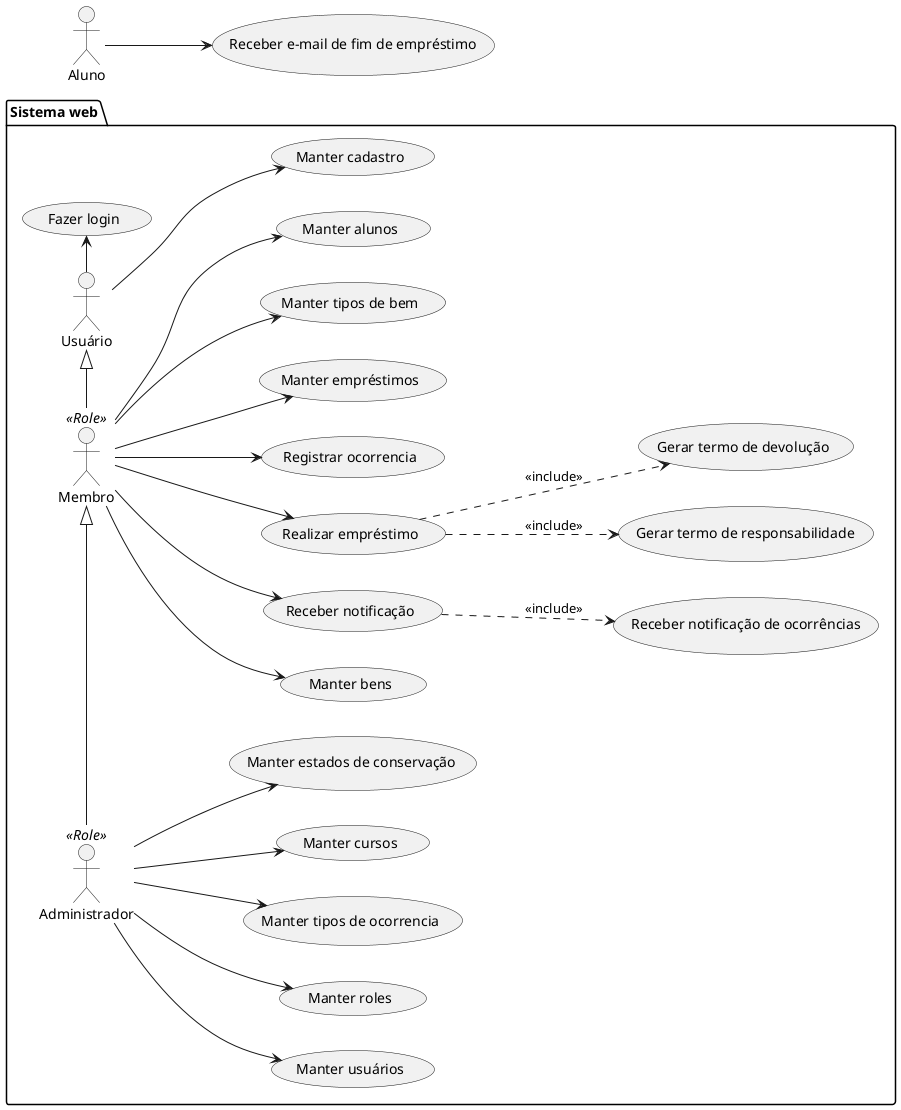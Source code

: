 @startuml usecases
  left to right direction

  package "Sistema web" {
    :Usuário: as user
    :Membro: as tec <<Role>>
    :Administrador: as admin <<Role>>

    /' Usuário '/
    user -r-> (Fazer login)
    user --> (Manter cadastro)

    /' Técnico '/
    "Manter bens" as (crudbens)
    "Receber notificação" as (notificacao)
    "Realizar empréstimo" as (emp)
    "Registrar ocorrencia" as (oco)
    tec -r-|> user
    tec --> (Manter empréstimos)
    tec --> crudbens
    tec --> notificacao
    tec --> oco
    tec --> emp
    tec --> (Manter tipos de bem)
    tec --> (Manter alunos)
    emp ..> (Gerar termo de responsabilidade) :<<include>>
    emp ..> (Gerar termo de devolução) :<<include>>

    notificacao ..> (Receber notificação de ocorrências) : <<include>>

    /' Administrador '/
    admin -|> tec
    admin --> (Manter usuários)
    admin --> (Manter roles)
    
    admin --> (Manter tipos de ocorrencia)
    admin --> (Manter cursos)
    admin --> (Manter estados de conservação)
  }

  :Aluno: as aluno
  aluno --> (Receber e-mail de fim de empréstimo)
@enduml
